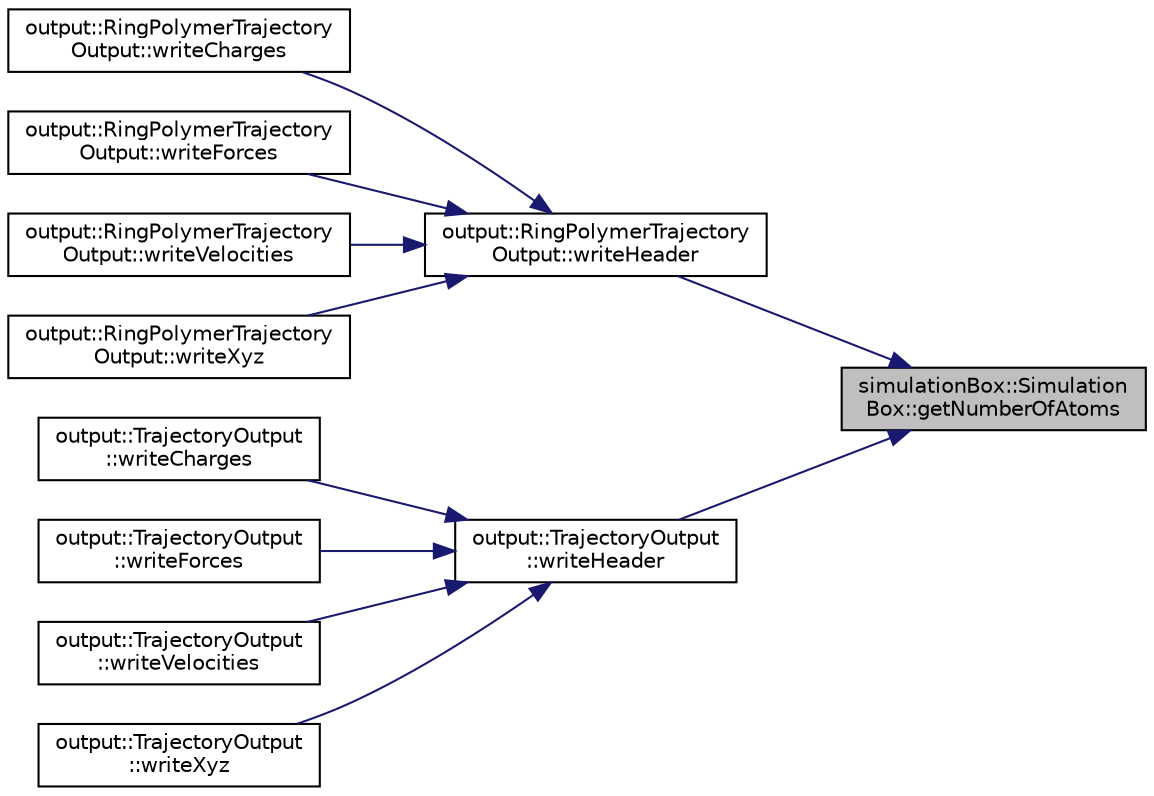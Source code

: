 digraph "simulationBox::SimulationBox::getNumberOfAtoms"
{
 // LATEX_PDF_SIZE
  edge [fontname="Helvetica",fontsize="10",labelfontname="Helvetica",labelfontsize="10"];
  node [fontname="Helvetica",fontsize="10",shape=record];
  rankdir="RL";
  Node1 [label="simulationBox::Simulation\lBox::getNumberOfAtoms",height=0.2,width=0.4,color="black", fillcolor="grey75", style="filled", fontcolor="black",tooltip=" "];
  Node1 -> Node2 [dir="back",color="midnightblue",fontsize="10",style="solid",fontname="Helvetica"];
  Node2 [label="output::RingPolymerTrajectory\lOutput::writeHeader",height=0.2,width=0.4,color="black", fillcolor="white", style="filled",URL="$classoutput_1_1RingPolymerTrajectoryOutput.html#af2817f94e66a7fad99080ce9afbf2456",tooltip="write the header of the beads trajectory file"];
  Node2 -> Node3 [dir="back",color="midnightblue",fontsize="10",style="solid",fontname="Helvetica"];
  Node3 [label="output::RingPolymerTrajectory\lOutput::writeCharges",height=0.2,width=0.4,color="black", fillcolor="white", style="filled",URL="$classoutput_1_1RingPolymerTrajectoryOutput.html#ae0a2cc8ad9cc19ee62ead4fd61301a59",tooltip="write the charge file for all beads"];
  Node2 -> Node4 [dir="back",color="midnightblue",fontsize="10",style="solid",fontname="Helvetica"];
  Node4 [label="output::RingPolymerTrajectory\lOutput::writeForces",height=0.2,width=0.4,color="black", fillcolor="white", style="filled",URL="$classoutput_1_1RingPolymerTrajectoryOutput.html#a81aaddfc59ce324704fdd3c2516eddad",tooltip="write the force file for all beads"];
  Node2 -> Node5 [dir="back",color="midnightblue",fontsize="10",style="solid",fontname="Helvetica"];
  Node5 [label="output::RingPolymerTrajectory\lOutput::writeVelocities",height=0.2,width=0.4,color="black", fillcolor="white", style="filled",URL="$classoutput_1_1RingPolymerTrajectoryOutput.html#a7f2b12653cd30d422fd572dfea0278d7",tooltip="write the velocity file for all beads"];
  Node2 -> Node6 [dir="back",color="midnightblue",fontsize="10",style="solid",fontname="Helvetica"];
  Node6 [label="output::RingPolymerTrajectory\lOutput::writeXyz",height=0.2,width=0.4,color="black", fillcolor="white", style="filled",URL="$classoutput_1_1RingPolymerTrajectoryOutput.html#add5a66816a3ec3596adc6922951106eb",tooltip="write the xyz file for all beads"];
  Node1 -> Node7 [dir="back",color="midnightblue",fontsize="10",style="solid",fontname="Helvetica"];
  Node7 [label="output::TrajectoryOutput\l::writeHeader",height=0.2,width=0.4,color="black", fillcolor="white", style="filled",URL="$classoutput_1_1TrajectoryOutput.html#a927e0f3d1a379fd8f36452e41646ea70",tooltip="Write the header of a trajectory files."];
  Node7 -> Node8 [dir="back",color="midnightblue",fontsize="10",style="solid",fontname="Helvetica"];
  Node8 [label="output::TrajectoryOutput\l::writeCharges",height=0.2,width=0.4,color="black", fillcolor="white", style="filled",URL="$classoutput_1_1TrajectoryOutput.html#acad2152a4ec8b61dfae7f6a1e1fd3781",tooltip="Write charges file."];
  Node7 -> Node9 [dir="back",color="midnightblue",fontsize="10",style="solid",fontname="Helvetica"];
  Node9 [label="output::TrajectoryOutput\l::writeForces",height=0.2,width=0.4,color="black", fillcolor="white", style="filled",URL="$classoutput_1_1TrajectoryOutput.html#aed66f6fe5bf054c5506a9a0a725b5fe1",tooltip="Write forces file."];
  Node7 -> Node10 [dir="back",color="midnightblue",fontsize="10",style="solid",fontname="Helvetica"];
  Node10 [label="output::TrajectoryOutput\l::writeVelocities",height=0.2,width=0.4,color="black", fillcolor="white", style="filled",URL="$classoutput_1_1TrajectoryOutput.html#a6f1f94274e8ab14ebab91daba792c6a8",tooltip="Write velocities file."];
  Node7 -> Node11 [dir="back",color="midnightblue",fontsize="10",style="solid",fontname="Helvetica"];
  Node11 [label="output::TrajectoryOutput\l::writeXyz",height=0.2,width=0.4,color="black", fillcolor="white", style="filled",URL="$classoutput_1_1TrajectoryOutput.html#a2a2b5461c5274191208c6049a038a900",tooltip="Write xyz file."];
}
